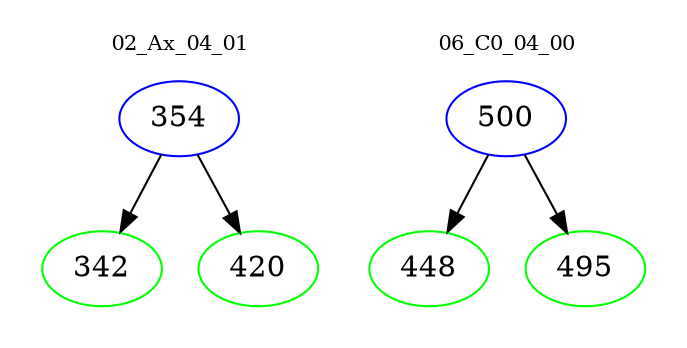 digraph{
subgraph cluster_0 {
color = white
label = "02_Ax_04_01";
fontsize=10;
T0_354 [label="354", color="blue"]
T0_354 -> T0_342 [color="black"]
T0_342 [label="342", color="green"]
T0_354 -> T0_420 [color="black"]
T0_420 [label="420", color="green"]
}
subgraph cluster_1 {
color = white
label = "06_C0_04_00";
fontsize=10;
T1_500 [label="500", color="blue"]
T1_500 -> T1_448 [color="black"]
T1_448 [label="448", color="green"]
T1_500 -> T1_495 [color="black"]
T1_495 [label="495", color="green"]
}
}
